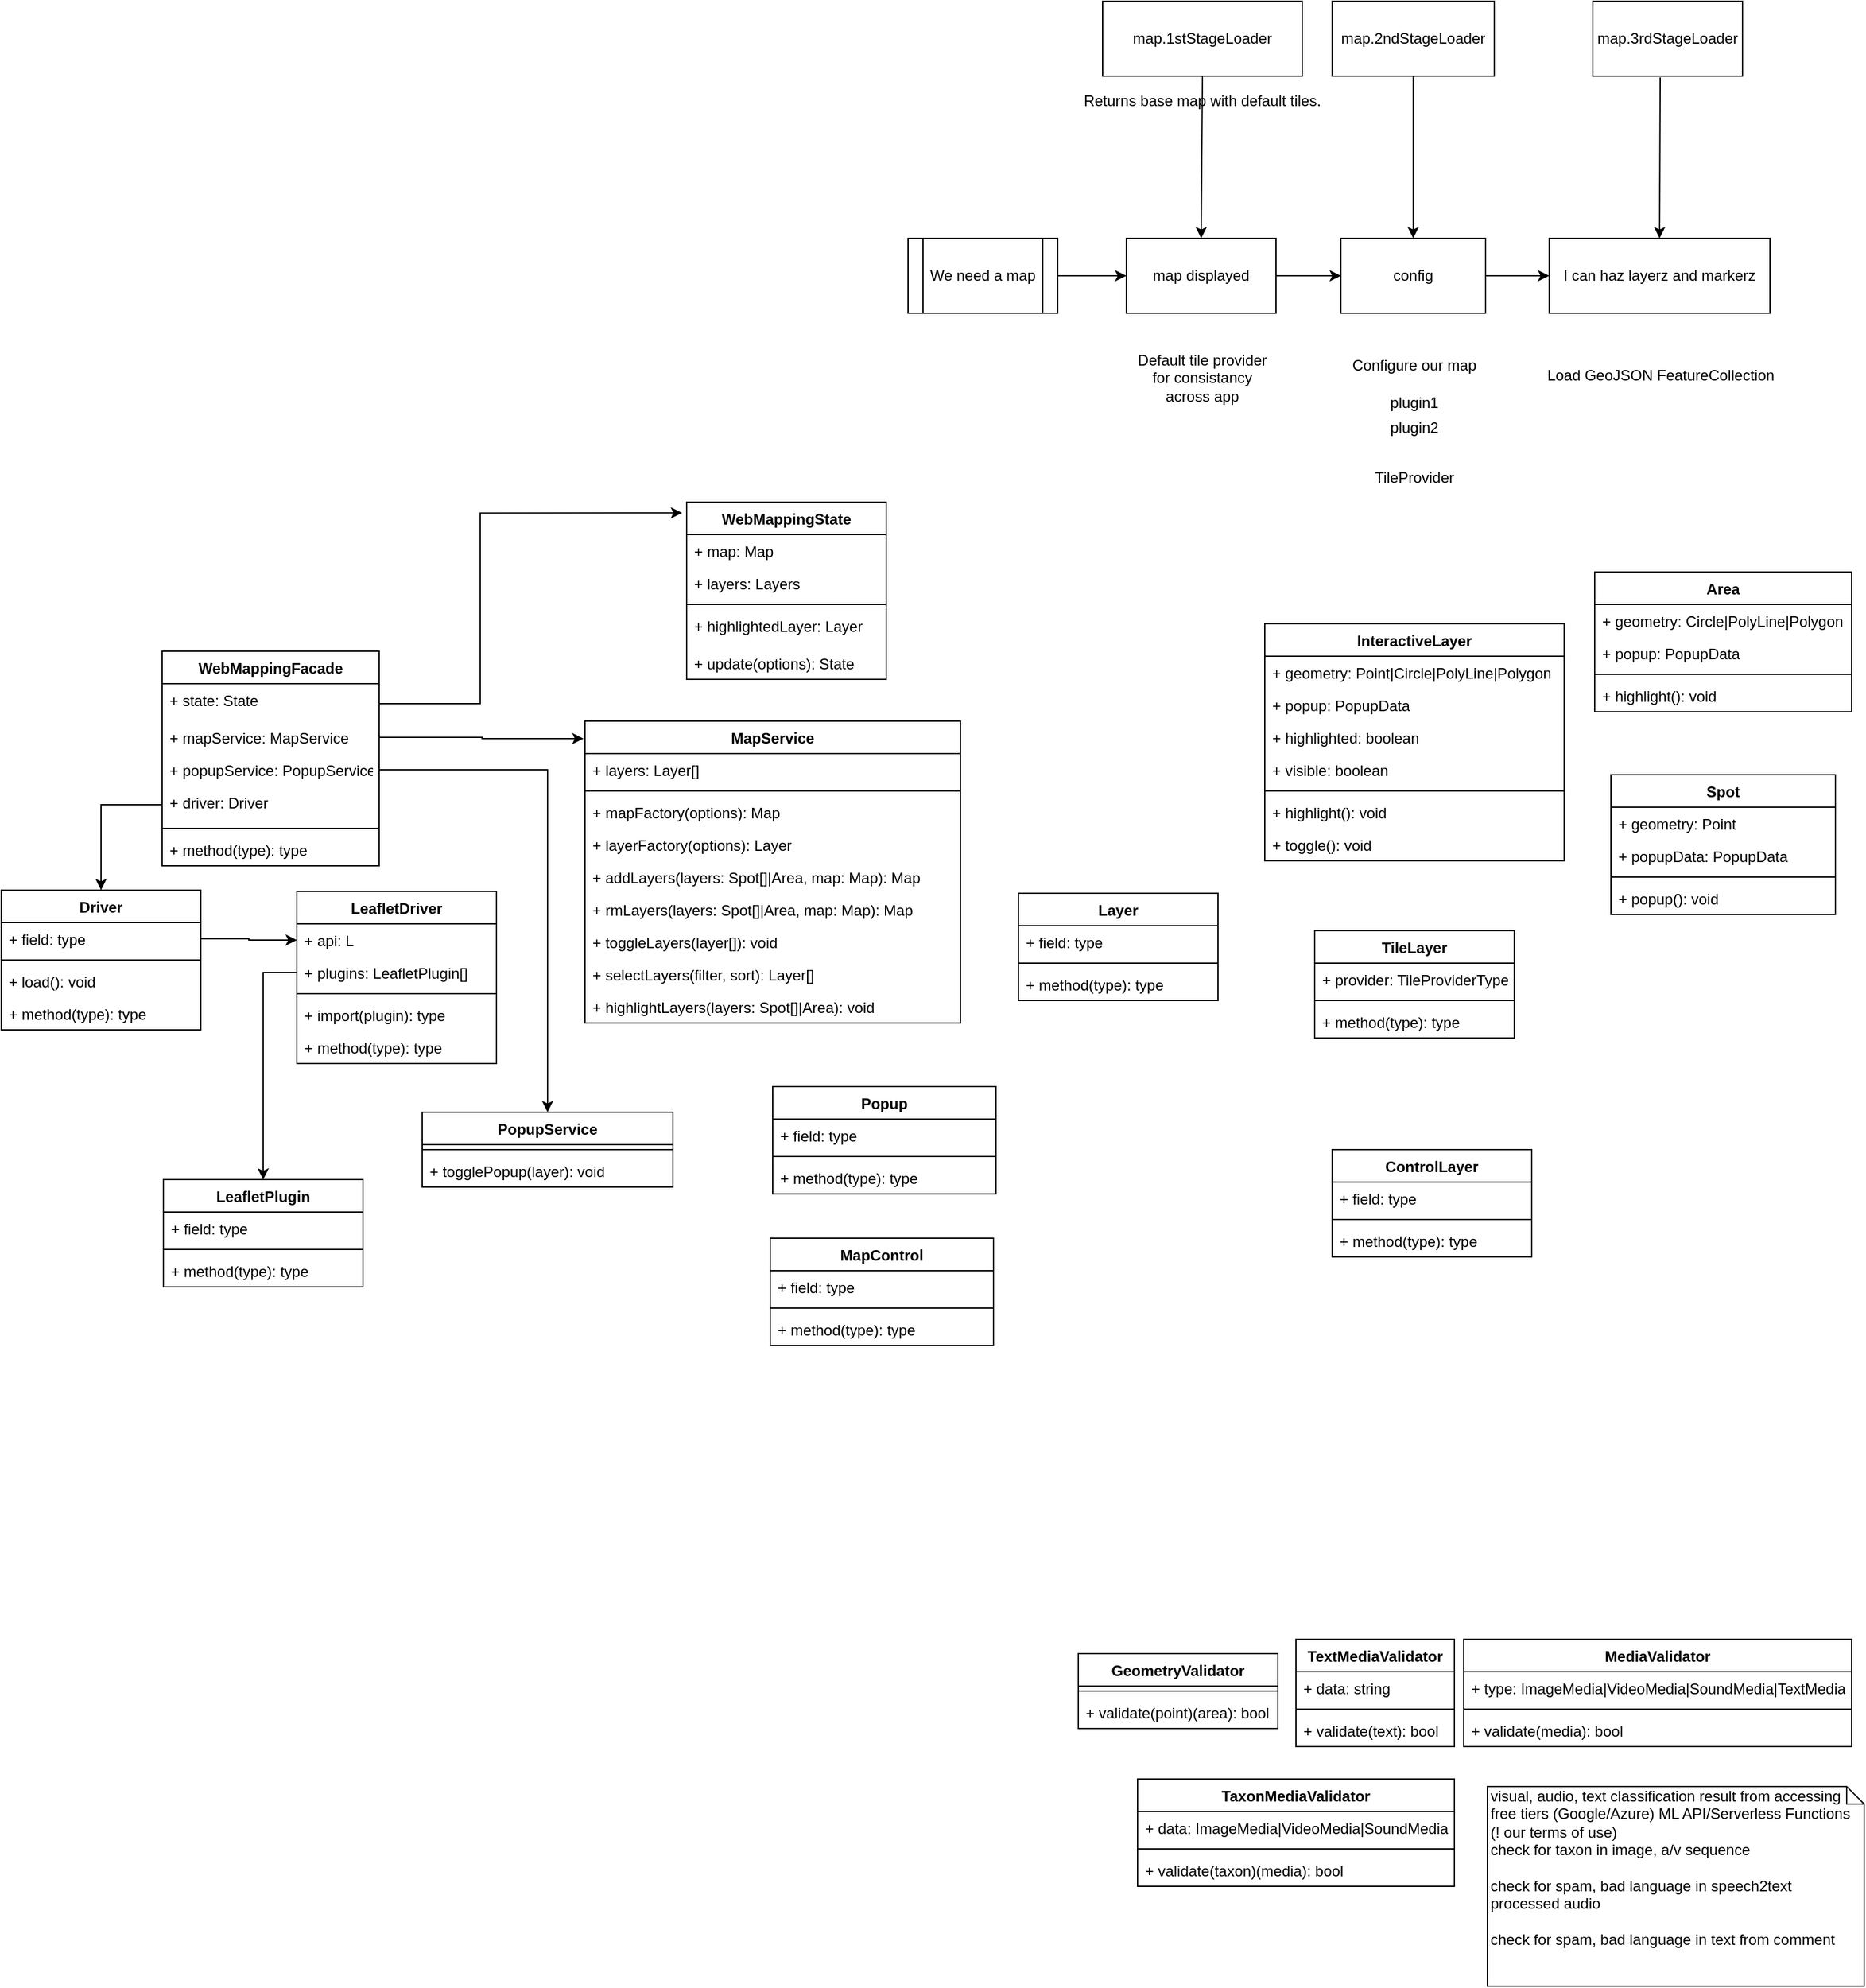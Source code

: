 <mxfile pages="1" version="11.2.9" type="github"><diagram id="44WcxMTBLlu7_FIOmo0_" name="Page-1"><mxGraphModel dx="2538" dy="802" grid="0" gridSize="10" guides="1" tooltips="1" connect="1" arrows="1" fold="1" page="1" pageScale="1" pageWidth="827" pageHeight="1169" math="0" shadow="0"><root><mxCell id="0"/><mxCell id="1" parent="0"/><mxCell id="wG6RrVICuDMRw2_Vimoa-1" value="" style="endArrow=classic;html=1;exitX=1;exitY=0.5;exitDx=0;exitDy=0;entryX=0;entryY=0.5;entryDx=0;entryDy=0;" parent="1" source="wG6RrVICuDMRw2_Vimoa-31" target="wG6RrVICuDMRw2_Vimoa-5" edge="1"><mxGeometry width="50" height="50" relative="1" as="geometry"><mxPoint x="10" y="390" as="sourcePoint"/><mxPoint x="60" y="340" as="targetPoint"/></mxGeometry></mxCell><mxCell id="wG6RrVICuDMRw2_Vimoa-2" value="" style="endArrow=classic;html=1;exitX=1;exitY=0.5;exitDx=0;exitDy=0;entryX=0;entryY=0.5;entryDx=0;entryDy=0;" parent="1" source="wG6RrVICuDMRw2_Vimoa-5" target="wG6RrVICuDMRw2_Vimoa-20" edge="1"><mxGeometry width="50" height="50" relative="1" as="geometry"><mxPoint x="20" y="480" as="sourcePoint"/><mxPoint x="70" y="430" as="targetPoint"/></mxGeometry></mxCell><mxCell id="wG6RrVICuDMRw2_Vimoa-3" value="" style="group" parent="1" vertex="1" connectable="0"><mxGeometry x="360" y="20" width="130" height="392" as="geometry"/></mxCell><mxCell id="wG6RrVICuDMRw2_Vimoa-4" value="" style="group" parent="wG6RrVICuDMRw2_Vimoa-3" vertex="1" connectable="0"><mxGeometry width="130" height="250" as="geometry"/></mxCell><mxCell id="wG6RrVICuDMRw2_Vimoa-5" value="config" style="rounded=0;whiteSpace=wrap;html=1;" parent="wG6RrVICuDMRw2_Vimoa-4" vertex="1"><mxGeometry x="7" y="190" width="116" height="60" as="geometry"/></mxCell><mxCell id="wG6RrVICuDMRw2_Vimoa-6" value="map.2ndStageLoader" style="rounded=0;whiteSpace=wrap;html=1;" parent="wG6RrVICuDMRw2_Vimoa-4" vertex="1"><mxGeometry width="130" height="60" as="geometry"/></mxCell><mxCell id="wG6RrVICuDMRw2_Vimoa-7" value="" style="endArrow=classic;html=1;entryX=0.5;entryY=0;entryDx=0;entryDy=0;exitX=0.5;exitY=1;exitDx=0;exitDy=0;" parent="wG6RrVICuDMRw2_Vimoa-4" source="wG6RrVICuDMRw2_Vimoa-6" target="wG6RrVICuDMRw2_Vimoa-5" edge="1"><mxGeometry width="50" height="50" relative="1" as="geometry"><mxPoint x="-340" y="470" as="sourcePoint"/><mxPoint x="-290" y="420" as="targetPoint"/></mxGeometry></mxCell><mxCell id="wG6RrVICuDMRw2_Vimoa-8" value="" style="group" parent="wG6RrVICuDMRw2_Vimoa-3" vertex="1" connectable="0"><mxGeometry x="8" y="282" width="116" height="110" as="geometry"/></mxCell><mxCell id="wG6RrVICuDMRw2_Vimoa-9" value="" style="group" parent="wG6RrVICuDMRw2_Vimoa-8" vertex="1" connectable="0"><mxGeometry width="116" height="110" as="geometry"/></mxCell><mxCell id="wG6RrVICuDMRw2_Vimoa-10" value="Configure our map" style="text;html=1;strokeColor=none;fillColor=none;align=center;verticalAlign=middle;whiteSpace=wrap;rounded=0;" parent="wG6RrVICuDMRw2_Vimoa-9" vertex="1"><mxGeometry width="116" height="20" as="geometry"/></mxCell><mxCell id="wG6RrVICuDMRw2_Vimoa-11" value="" style="group" parent="wG6RrVICuDMRw2_Vimoa-9" vertex="1" connectable="0"><mxGeometry x="5" y="30" width="106" height="80" as="geometry"/></mxCell><mxCell id="wG6RrVICuDMRw2_Vimoa-12" value="plugin1" style="text;html=1;strokeColor=none;fillColor=none;align=center;verticalAlign=middle;whiteSpace=wrap;rounded=0;" parent="wG6RrVICuDMRw2_Vimoa-11" vertex="1"><mxGeometry x="35" width="36" height="20" as="geometry"/></mxCell><mxCell id="wG6RrVICuDMRw2_Vimoa-13" style="edgeStyle=orthogonalEdgeStyle;rounded=0;orthogonalLoop=1;jettySize=auto;html=1;" parent="wG6RrVICuDMRw2_Vimoa-11" edge="1"><mxGeometry relative="1" as="geometry"><mxPoint x="85" y="20" as="sourcePoint"/><mxPoint x="85" y="20" as="targetPoint"/></mxGeometry></mxCell><mxCell id="wG6RrVICuDMRw2_Vimoa-14" value="plugin2" style="text;html=1;strokeColor=none;fillColor=none;align=center;verticalAlign=middle;whiteSpace=wrap;rounded=0;" parent="wG6RrVICuDMRw2_Vimoa-11" vertex="1"><mxGeometry x="35" y="20" width="36" height="20" as="geometry"/></mxCell><mxCell id="wG6RrVICuDMRw2_Vimoa-15" value="TileProvider" style="text;html=1;strokeColor=none;fillColor=none;align=center;verticalAlign=middle;whiteSpace=wrap;rounded=0;" parent="wG6RrVICuDMRw2_Vimoa-11" vertex="1"><mxGeometry y="60" width="106" height="20" as="geometry"/></mxCell><mxCell id="wG6RrVICuDMRw2_Vimoa-16" value="" style="group" parent="1" vertex="1" connectable="0"><mxGeometry x="524" y="20" width="199" height="310" as="geometry"/></mxCell><mxCell id="wG6RrVICuDMRw2_Vimoa-17" value="Load GeoJSON FeatureCollection" style="text;html=1;strokeColor=none;fillColor=none;align=center;verticalAlign=middle;whiteSpace=wrap;rounded=0;" parent="wG6RrVICuDMRw2_Vimoa-16" vertex="1"><mxGeometry y="290" width="199" height="20" as="geometry"/></mxCell><mxCell id="wG6RrVICuDMRw2_Vimoa-18" value="" style="group" parent="wG6RrVICuDMRw2_Vimoa-16" vertex="1" connectable="0"><mxGeometry x="10" width="177" height="250" as="geometry"/></mxCell><mxCell id="wG6RrVICuDMRw2_Vimoa-19" value="map.3rdStageLoader" style="rounded=0;whiteSpace=wrap;html=1;" parent="wG6RrVICuDMRw2_Vimoa-18" vertex="1"><mxGeometry x="35" width="120" height="60" as="geometry"/></mxCell><mxCell id="wG6RrVICuDMRw2_Vimoa-20" value="I can haz layerz and markerz" style="rounded=0;whiteSpace=wrap;html=1;" parent="wG6RrVICuDMRw2_Vimoa-18" vertex="1"><mxGeometry y="190" width="177" height="60" as="geometry"/></mxCell><mxCell id="wG6RrVICuDMRw2_Vimoa-21" value="" style="endArrow=classic;html=1;exitX=0.45;exitY=1.017;exitDx=0;exitDy=0;exitPerimeter=0;entryX=0.5;entryY=0;entryDx=0;entryDy=0;" parent="wG6RrVICuDMRw2_Vimoa-18" source="wG6RrVICuDMRw2_Vimoa-19" target="wG6RrVICuDMRw2_Vimoa-20" edge="1"><mxGeometry width="50" height="50" relative="1" as="geometry"><mxPoint x="-475" y="460" as="sourcePoint"/><mxPoint x="-425" y="410" as="targetPoint"/></mxGeometry></mxCell><mxCell id="wG6RrVICuDMRw2_Vimoa-22" value="" style="group" parent="1" vertex="1" connectable="0"><mxGeometry x="20" y="210" width="120" height="60" as="geometry"/></mxCell><mxCell id="wG6RrVICuDMRw2_Vimoa-23" value="" style="shape=process;whiteSpace=wrap;html=1;backgroundOutline=1;" parent="wG6RrVICuDMRw2_Vimoa-22" vertex="1"><mxGeometry width="120" height="60" as="geometry"/></mxCell><mxCell id="wG6RrVICuDMRw2_Vimoa-24" value="We need a map" style="text;html=1;strokeColor=none;fillColor=none;align=center;verticalAlign=middle;whiteSpace=wrap;rounded=0;" parent="wG6RrVICuDMRw2_Vimoa-22" vertex="1"><mxGeometry x="10" y="20" width="100" height="20" as="geometry"/></mxCell><mxCell id="wG6RrVICuDMRw2_Vimoa-25" value="" style="endArrow=classic;html=1;exitX=1;exitY=0.5;exitDx=0;exitDy=0;entryX=0;entryY=0.5;entryDx=0;entryDy=0;" parent="1" source="wG6RrVICuDMRw2_Vimoa-23" target="wG6RrVICuDMRw2_Vimoa-31" edge="1"><mxGeometry width="50" height="50" relative="1" as="geometry"><mxPoint x="10" y="390" as="sourcePoint"/><mxPoint x="60" y="340" as="targetPoint"/></mxGeometry></mxCell><mxCell id="wG6RrVICuDMRw2_Vimoa-26" value="" style="group" parent="1" vertex="1" connectable="0"><mxGeometry x="176" y="20" width="185" height="312" as="geometry"/></mxCell><mxCell id="wG6RrVICuDMRw2_Vimoa-27" value="" style="group" parent="wG6RrVICuDMRw2_Vimoa-26" vertex="1" connectable="0"><mxGeometry width="185" height="250" as="geometry"/></mxCell><mxCell id="wG6RrVICuDMRw2_Vimoa-28" value="" style="group" parent="wG6RrVICuDMRw2_Vimoa-27" vertex="1" connectable="0"><mxGeometry width="185" height="250" as="geometry"/></mxCell><mxCell id="wG6RrVICuDMRw2_Vimoa-29" value="map.1stStageLoader" style="rounded=0;whiteSpace=wrap;html=1;" parent="wG6RrVICuDMRw2_Vimoa-28" vertex="1"><mxGeometry width="160" height="60" as="geometry"/></mxCell><mxCell id="wG6RrVICuDMRw2_Vimoa-30" value="" style="endArrow=classic;html=1;exitX=0.5;exitY=1;exitDx=0;exitDy=0;entryX=0.5;entryY=0;entryDx=0;entryDy=0;" parent="wG6RrVICuDMRw2_Vimoa-28" source="wG6RrVICuDMRw2_Vimoa-29" target="wG6RrVICuDMRw2_Vimoa-31" edge="1"><mxGeometry width="50" height="50" relative="1" as="geometry"><mxPoint x="200" y="140" as="sourcePoint"/><mxPoint x="130" y="180" as="targetPoint"/></mxGeometry></mxCell><mxCell id="wG6RrVICuDMRw2_Vimoa-31" value="map displayed" style="rounded=0;whiteSpace=wrap;html=1;" parent="wG6RrVICuDMRw2_Vimoa-28" vertex="1"><mxGeometry x="19" y="190" width="120" height="60" as="geometry"/></mxCell><mxCell id="wG6RrVICuDMRw2_Vimoa-32" value="Returns base map with default tiles." style="text;html=1;strokeColor=none;fillColor=none;align=center;verticalAlign=middle;whiteSpace=wrap;rounded=0;" parent="wG6RrVICuDMRw2_Vimoa-28" vertex="1"><mxGeometry x="-25" y="70" width="210" height="20" as="geometry"/></mxCell><mxCell id="wG6RrVICuDMRw2_Vimoa-33" value="Default tile provider&lt;br&gt;for consistancy across app" style="text;html=1;strokeColor=none;fillColor=none;align=center;verticalAlign=middle;whiteSpace=wrap;rounded=0;" parent="wG6RrVICuDMRw2_Vimoa-26" vertex="1"><mxGeometry x="20" y="292" width="120" height="20" as="geometry"/></mxCell><mxCell id="wG6RrVICuDMRw2_Vimoa-34" value="" style="group" parent="1" vertex="1" connectable="0"><mxGeometry x="-578" y="529" width="174" height="184" as="geometry"/></mxCell><mxCell id="wG6RrVICuDMRw2_Vimoa-35" value="WebMappingFacade" style="swimlane;fontStyle=1;align=center;verticalAlign=top;childLayout=stackLayout;horizontal=1;startSize=26;horizontalStack=0;resizeParent=1;resizeParentMax=0;resizeLast=0;collapsible=1;marginBottom=0;" parent="wG6RrVICuDMRw2_Vimoa-34" vertex="1"><mxGeometry y="12" width="174" height="172" as="geometry"/></mxCell><mxCell id="wG6RrVICuDMRw2_Vimoa-37" value="+ state: State&#10;" style="text;strokeColor=none;fillColor=none;align=left;verticalAlign=top;spacingLeft=4;spacingRight=4;overflow=hidden;rotatable=0;points=[[0,0.5],[1,0.5]];portConstraint=eastwest;" parent="wG6RrVICuDMRw2_Vimoa-35" vertex="1"><mxGeometry y="26" width="174" height="30" as="geometry"/></mxCell><mxCell id="wG6RrVICuDMRw2_Vimoa-36" value="+ mapService: MapService&#10;" style="text;strokeColor=none;fillColor=none;align=left;verticalAlign=top;spacingLeft=4;spacingRight=4;overflow=hidden;rotatable=0;points=[[0,0.5],[1,0.5]];portConstraint=eastwest;" parent="wG6RrVICuDMRw2_Vimoa-35" vertex="1"><mxGeometry y="56" width="174" height="26" as="geometry"/></mxCell><mxCell id="7-kLClrjoDcdztn1A97Z-75" value="+ popupService: PopupService&#10;" style="text;strokeColor=none;fillColor=none;align=left;verticalAlign=top;spacingLeft=4;spacingRight=4;overflow=hidden;rotatable=0;points=[[0,0.5],[1,0.5]];portConstraint=eastwest;" vertex="1" parent="wG6RrVICuDMRw2_Vimoa-35"><mxGeometry y="82" width="174" height="26" as="geometry"/></mxCell><mxCell id="7-kLClrjoDcdztn1A97Z-31" value="+ driver: Driver&#10;" style="text;strokeColor=none;fillColor=none;align=left;verticalAlign=top;spacingLeft=4;spacingRight=4;overflow=hidden;rotatable=0;points=[[0,0.5],[1,0.5]];portConstraint=eastwest;" vertex="1" parent="wG6RrVICuDMRw2_Vimoa-35"><mxGeometry y="108" width="174" height="30" as="geometry"/></mxCell><mxCell id="wG6RrVICuDMRw2_Vimoa-38" value="" style="line;strokeWidth=1;fillColor=none;align=left;verticalAlign=middle;spacingTop=-1;spacingLeft=3;spacingRight=3;rotatable=0;labelPosition=right;points=[];portConstraint=eastwest;" parent="wG6RrVICuDMRw2_Vimoa-35" vertex="1"><mxGeometry y="138" width="174" height="8" as="geometry"/></mxCell><mxCell id="wG6RrVICuDMRw2_Vimoa-39" value="+ method(type): type" style="text;strokeColor=none;fillColor=none;align=left;verticalAlign=top;spacingLeft=4;spacingRight=4;overflow=hidden;rotatable=0;points=[[0,0.5],[1,0.5]];portConstraint=eastwest;" parent="wG6RrVICuDMRw2_Vimoa-35" vertex="1"><mxGeometry y="146" width="174" height="26" as="geometry"/></mxCell><mxCell id="wG6RrVICuDMRw2_Vimoa-40" value="MapService" style="swimlane;fontStyle=1;align=center;verticalAlign=top;childLayout=stackLayout;horizontal=1;startSize=26;horizontalStack=0;resizeParent=1;resizeParentMax=0;resizeLast=0;collapsible=1;marginBottom=0;" parent="1" vertex="1"><mxGeometry x="-239" y="597" width="301" height="242" as="geometry"/></mxCell><mxCell id="wG6RrVICuDMRw2_Vimoa-41" value="+ layers: Layer[]" style="text;strokeColor=none;fillColor=none;align=left;verticalAlign=top;spacingLeft=4;spacingRight=4;overflow=hidden;rotatable=0;points=[[0,0.5],[1,0.5]];portConstraint=eastwest;" parent="wG6RrVICuDMRw2_Vimoa-40" vertex="1"><mxGeometry y="26" width="301" height="26" as="geometry"/></mxCell><mxCell id="wG6RrVICuDMRw2_Vimoa-42" value="" style="line;strokeWidth=1;fillColor=none;align=left;verticalAlign=middle;spacingTop=-1;spacingLeft=3;spacingRight=3;rotatable=0;labelPosition=right;points=[];portConstraint=eastwest;" parent="wG6RrVICuDMRw2_Vimoa-40" vertex="1"><mxGeometry y="52" width="301" height="8" as="geometry"/></mxCell><mxCell id="7-kLClrjoDcdztn1A97Z-3" value="+ mapFactory(options): Map" style="text;strokeColor=none;fillColor=none;align=left;verticalAlign=top;spacingLeft=4;spacingRight=4;overflow=hidden;rotatable=0;points=[[0,0.5],[1,0.5]];portConstraint=eastwest;" vertex="1" parent="wG6RrVICuDMRw2_Vimoa-40"><mxGeometry y="60" width="301" height="26" as="geometry"/></mxCell><mxCell id="7-kLClrjoDcdztn1A97Z-13" value="+ layerFactory(options): Layer" style="text;strokeColor=none;fillColor=none;align=left;verticalAlign=top;spacingLeft=4;spacingRight=4;overflow=hidden;rotatable=0;points=[[0,0.5],[1,0.5]];portConstraint=eastwest;" vertex="1" parent="wG6RrVICuDMRw2_Vimoa-40"><mxGeometry y="86" width="301" height="26" as="geometry"/></mxCell><mxCell id="wG6RrVICuDMRw2_Vimoa-45" value="+ addLayers(layers: Spot[]|Area, map: Map): Map" style="text;strokeColor=none;fillColor=none;align=left;verticalAlign=top;spacingLeft=4;spacingRight=4;overflow=hidden;rotatable=0;points=[[0,0.5],[1,0.5]];portConstraint=eastwest;" parent="wG6RrVICuDMRw2_Vimoa-40" vertex="1"><mxGeometry y="112" width="301" height="26" as="geometry"/></mxCell><mxCell id="7-kLClrjoDcdztn1A97Z-14" value="+ rmLayers(layers: Spot[]|Area, map: Map): Map" style="text;strokeColor=none;fillColor=none;align=left;verticalAlign=top;spacingLeft=4;spacingRight=4;overflow=hidden;rotatable=0;points=[[0,0.5],[1,0.5]];portConstraint=eastwest;" vertex="1" parent="wG6RrVICuDMRw2_Vimoa-40"><mxGeometry y="138" width="301" height="26" as="geometry"/></mxCell><mxCell id="wG6RrVICuDMRw2_Vimoa-44" value="+ toggleLayers(layer[]): void" style="text;strokeColor=none;fillColor=none;align=left;verticalAlign=top;spacingLeft=4;spacingRight=4;overflow=hidden;rotatable=0;points=[[0,0.5],[1,0.5]];portConstraint=eastwest;" parent="wG6RrVICuDMRw2_Vimoa-40" vertex="1"><mxGeometry y="164" width="301" height="26" as="geometry"/></mxCell><mxCell id="wG6RrVICuDMRw2_Vimoa-54" value="+ selectLayers(filter, sort): Layer[]" style="text;strokeColor=none;fillColor=none;align=left;verticalAlign=top;spacingLeft=4;spacingRight=4;overflow=hidden;rotatable=0;points=[[0,0.5],[1,0.5]];portConstraint=eastwest;" parent="wG6RrVICuDMRw2_Vimoa-40" vertex="1"><mxGeometry y="190" width="301" height="26" as="geometry"/></mxCell><mxCell id="wG6RrVICuDMRw2_Vimoa-56" value="+ highlightLayers(layers: Spot[]|Area): void" style="text;strokeColor=none;fillColor=none;align=left;verticalAlign=top;spacingLeft=4;spacingRight=4;overflow=hidden;rotatable=0;points=[[0,0.5],[1,0.5]];portConstraint=eastwest;" parent="wG6RrVICuDMRw2_Vimoa-40" vertex="1"><mxGeometry y="216" width="301" height="26" as="geometry"/></mxCell><mxCell id="wG6RrVICuDMRw2_Vimoa-46" value="PopupService" style="swimlane;fontStyle=1;align=center;verticalAlign=top;childLayout=stackLayout;horizontal=1;startSize=26;horizontalStack=0;resizeParent=1;resizeParentMax=0;resizeLast=0;collapsible=1;marginBottom=0;" parent="1" vertex="1"><mxGeometry x="-369.5" y="910.5" width="201" height="60" as="geometry"/></mxCell><mxCell id="wG6RrVICuDMRw2_Vimoa-48" value="" style="line;strokeWidth=1;fillColor=none;align=left;verticalAlign=middle;spacingTop=-1;spacingLeft=3;spacingRight=3;rotatable=0;labelPosition=right;points=[];portConstraint=eastwest;" parent="wG6RrVICuDMRw2_Vimoa-46" vertex="1"><mxGeometry y="26" width="201" height="8" as="geometry"/></mxCell><mxCell id="wG6RrVICuDMRw2_Vimoa-53" value="+ togglePopup(layer): void" style="text;strokeColor=none;fillColor=none;align=left;verticalAlign=top;spacingLeft=4;spacingRight=4;overflow=hidden;rotatable=0;points=[[0,0.5],[1,0.5]];portConstraint=eastwest;" parent="wG6RrVICuDMRw2_Vimoa-46" vertex="1"><mxGeometry y="34" width="201" height="26" as="geometry"/></mxCell><mxCell id="wG6RrVICuDMRw2_Vimoa-57" value="Area" style="swimlane;fontStyle=1;align=center;verticalAlign=top;childLayout=stackLayout;horizontal=1;startSize=26;horizontalStack=0;resizeParent=1;resizeParentMax=0;resizeLast=0;collapsible=1;marginBottom=0;" parent="1" vertex="1"><mxGeometry x="570.5" y="477.5" width="206" height="112" as="geometry"/></mxCell><mxCell id="wG6RrVICuDMRw2_Vimoa-58" value="+ geometry: Circle|PolyLine|Polygon" style="text;strokeColor=none;fillColor=none;align=left;verticalAlign=top;spacingLeft=4;spacingRight=4;overflow=hidden;rotatable=0;points=[[0,0.5],[1,0.5]];portConstraint=eastwest;" parent="wG6RrVICuDMRw2_Vimoa-57" vertex="1"><mxGeometry y="26" width="206" height="26" as="geometry"/></mxCell><mxCell id="7-kLClrjoDcdztn1A97Z-29" value="+ popup: PopupData" style="text;strokeColor=none;fillColor=none;align=left;verticalAlign=top;spacingLeft=4;spacingRight=4;overflow=hidden;rotatable=0;points=[[0,0.5],[1,0.5]];portConstraint=eastwest;" vertex="1" parent="wG6RrVICuDMRw2_Vimoa-57"><mxGeometry y="52" width="206" height="26" as="geometry"/></mxCell><mxCell id="wG6RrVICuDMRw2_Vimoa-59" value="" style="line;strokeWidth=1;fillColor=none;align=left;verticalAlign=middle;spacingTop=-1;spacingLeft=3;spacingRight=3;rotatable=0;labelPosition=right;points=[];portConstraint=eastwest;" parent="wG6RrVICuDMRw2_Vimoa-57" vertex="1"><mxGeometry y="78" width="206" height="8" as="geometry"/></mxCell><mxCell id="wG6RrVICuDMRw2_Vimoa-60" value="+ highlight(): void" style="text;strokeColor=none;fillColor=none;align=left;verticalAlign=top;spacingLeft=4;spacingRight=4;overflow=hidden;rotatable=0;points=[[0,0.5],[1,0.5]];portConstraint=eastwest;" parent="wG6RrVICuDMRw2_Vimoa-57" vertex="1"><mxGeometry y="86" width="206" height="26" as="geometry"/></mxCell><mxCell id="wG6RrVICuDMRw2_Vimoa-61" value="Driver" style="swimlane;fontStyle=1;align=center;verticalAlign=top;childLayout=stackLayout;horizontal=1;startSize=26;horizontalStack=0;resizeParent=1;resizeParentMax=0;resizeLast=0;collapsible=1;marginBottom=0;" parent="1" vertex="1"><mxGeometry x="-707" y="732.5" width="160" height="112" as="geometry"/></mxCell><mxCell id="wG6RrVICuDMRw2_Vimoa-62" value="+ field: type" style="text;strokeColor=none;fillColor=none;align=left;verticalAlign=top;spacingLeft=4;spacingRight=4;overflow=hidden;rotatable=0;points=[[0,0.5],[1,0.5]];portConstraint=eastwest;" parent="wG6RrVICuDMRw2_Vimoa-61" vertex="1"><mxGeometry y="26" width="160" height="26" as="geometry"/></mxCell><mxCell id="wG6RrVICuDMRw2_Vimoa-63" value="" style="line;strokeWidth=1;fillColor=none;align=left;verticalAlign=middle;spacingTop=-1;spacingLeft=3;spacingRight=3;rotatable=0;labelPosition=right;points=[];portConstraint=eastwest;" parent="wG6RrVICuDMRw2_Vimoa-61" vertex="1"><mxGeometry y="52" width="160" height="8" as="geometry"/></mxCell><mxCell id="wG6RrVICuDMRw2_Vimoa-64" value="+ load(): void" style="text;strokeColor=none;fillColor=none;align=left;verticalAlign=top;spacingLeft=4;spacingRight=4;overflow=hidden;rotatable=0;points=[[0,0.5],[1,0.5]];portConstraint=eastwest;" parent="wG6RrVICuDMRw2_Vimoa-61" vertex="1"><mxGeometry y="60" width="160" height="26" as="geometry"/></mxCell><mxCell id="wG6RrVICuDMRw2_Vimoa-65" value="+ method(type): type" style="text;strokeColor=none;fillColor=none;align=left;verticalAlign=top;spacingLeft=4;spacingRight=4;overflow=hidden;rotatable=0;points=[[0,0.5],[1,0.5]];portConstraint=eastwest;" parent="wG6RrVICuDMRw2_Vimoa-61" vertex="1"><mxGeometry y="86" width="160" height="26" as="geometry"/></mxCell><mxCell id="wG6RrVICuDMRw2_Vimoa-66" value="LeafletDriver" style="swimlane;fontStyle=1;align=center;verticalAlign=top;childLayout=stackLayout;horizontal=1;startSize=26;horizontalStack=0;resizeParent=1;resizeParentMax=0;resizeLast=0;collapsible=1;marginBottom=0;" parent="1" vertex="1"><mxGeometry x="-470" y="733.5" width="160" height="138" as="geometry"/></mxCell><mxCell id="wG6RrVICuDMRw2_Vimoa-67" value="+ api: L" style="text;strokeColor=none;fillColor=none;align=left;verticalAlign=top;spacingLeft=4;spacingRight=4;overflow=hidden;rotatable=0;points=[[0,0.5],[1,0.5]];portConstraint=eastwest;" parent="wG6RrVICuDMRw2_Vimoa-66" vertex="1"><mxGeometry y="26" width="160" height="26" as="geometry"/></mxCell><mxCell id="7-kLClrjoDcdztn1A97Z-71" value="+ plugins: LeafletPlugin[]" style="text;strokeColor=none;fillColor=none;align=left;verticalAlign=top;spacingLeft=4;spacingRight=4;overflow=hidden;rotatable=0;points=[[0,0.5],[1,0.5]];portConstraint=eastwest;" vertex="1" parent="wG6RrVICuDMRw2_Vimoa-66"><mxGeometry y="52" width="160" height="26" as="geometry"/></mxCell><mxCell id="wG6RrVICuDMRw2_Vimoa-68" value="" style="line;strokeWidth=1;fillColor=none;align=left;verticalAlign=middle;spacingTop=-1;spacingLeft=3;spacingRight=3;rotatable=0;labelPosition=right;points=[];portConstraint=eastwest;" parent="wG6RrVICuDMRw2_Vimoa-66" vertex="1"><mxGeometry y="78" width="160" height="8" as="geometry"/></mxCell><mxCell id="wG6RrVICuDMRw2_Vimoa-69" value="+ import(plugin): type" style="text;strokeColor=none;fillColor=none;align=left;verticalAlign=top;spacingLeft=4;spacingRight=4;overflow=hidden;rotatable=0;points=[[0,0.5],[1,0.5]];portConstraint=eastwest;" parent="wG6RrVICuDMRw2_Vimoa-66" vertex="1"><mxGeometry y="86" width="160" height="26" as="geometry"/></mxCell><mxCell id="wG6RrVICuDMRw2_Vimoa-70" value="+ method(type): type" style="text;strokeColor=none;fillColor=none;align=left;verticalAlign=top;spacingLeft=4;spacingRight=4;overflow=hidden;rotatable=0;points=[[0,0.5],[1,0.5]];portConstraint=eastwest;" parent="wG6RrVICuDMRw2_Vimoa-66" vertex="1"><mxGeometry y="112" width="160" height="26" as="geometry"/></mxCell><mxCell id="wG6RrVICuDMRw2_Vimoa-71" value="MapControl" style="swimlane;fontStyle=1;align=center;verticalAlign=top;childLayout=stackLayout;horizontal=1;startSize=26;horizontalStack=0;resizeParent=1;resizeParentMax=0;resizeLast=0;collapsible=1;marginBottom=0;" parent="1" vertex="1"><mxGeometry x="-90.5" y="1011.5" width="179" height="86" as="geometry"/></mxCell><mxCell id="7-kLClrjoDcdztn1A97Z-80" value="+ field: type " style="text;strokeColor=none;fillColor=none;align=left;verticalAlign=top;spacingLeft=4;spacingRight=4;overflow=hidden;rotatable=0;points=[[0,0.5],[1,0.5]];portConstraint=eastwest;" vertex="1" parent="wG6RrVICuDMRw2_Vimoa-71"><mxGeometry y="26" width="179" height="26" as="geometry"/></mxCell><mxCell id="wG6RrVICuDMRw2_Vimoa-73" value="" style="line;strokeWidth=1;fillColor=none;align=left;verticalAlign=middle;spacingTop=-1;spacingLeft=3;spacingRight=3;rotatable=0;labelPosition=right;points=[];portConstraint=eastwest;" parent="wG6RrVICuDMRw2_Vimoa-71" vertex="1"><mxGeometry y="52" width="179" height="8" as="geometry"/></mxCell><mxCell id="wG6RrVICuDMRw2_Vimoa-74" value="+ method(type): type" style="text;strokeColor=none;fillColor=none;align=left;verticalAlign=top;spacingLeft=4;spacingRight=4;overflow=hidden;rotatable=0;points=[[0,0.5],[1,0.5]];portConstraint=eastwest;" parent="wG6RrVICuDMRw2_Vimoa-71" vertex="1"><mxGeometry y="60" width="179" height="26" as="geometry"/></mxCell><mxCell id="wG6RrVICuDMRw2_Vimoa-75" value="LeafletPlugin" style="swimlane;fontStyle=1;align=center;verticalAlign=top;childLayout=stackLayout;horizontal=1;startSize=26;horizontalStack=0;resizeParent=1;resizeParentMax=0;resizeLast=0;collapsible=1;marginBottom=0;" parent="1" vertex="1"><mxGeometry x="-577" y="964.5" width="160" height="86" as="geometry"/></mxCell><mxCell id="wG6RrVICuDMRw2_Vimoa-76" value="+ field: type" style="text;strokeColor=none;fillColor=none;align=left;verticalAlign=top;spacingLeft=4;spacingRight=4;overflow=hidden;rotatable=0;points=[[0,0.5],[1,0.5]];portConstraint=eastwest;" parent="wG6RrVICuDMRw2_Vimoa-75" vertex="1"><mxGeometry y="26" width="160" height="26" as="geometry"/></mxCell><mxCell id="wG6RrVICuDMRw2_Vimoa-77" value="" style="line;strokeWidth=1;fillColor=none;align=left;verticalAlign=middle;spacingTop=-1;spacingLeft=3;spacingRight=3;rotatable=0;labelPosition=right;points=[];portConstraint=eastwest;" parent="wG6RrVICuDMRw2_Vimoa-75" vertex="1"><mxGeometry y="52" width="160" height="8" as="geometry"/></mxCell><mxCell id="wG6RrVICuDMRw2_Vimoa-78" value="+ method(type): type" style="text;strokeColor=none;fillColor=none;align=left;verticalAlign=top;spacingLeft=4;spacingRight=4;overflow=hidden;rotatable=0;points=[[0,0.5],[1,0.5]];portConstraint=eastwest;" parent="wG6RrVICuDMRw2_Vimoa-75" vertex="1"><mxGeometry y="60" width="160" height="26" as="geometry"/></mxCell><mxCell id="wG6RrVICuDMRw2_Vimoa-79" value="GeometryValidator" style="swimlane;fontStyle=1;align=center;verticalAlign=top;childLayout=stackLayout;horizontal=1;startSize=26;horizontalStack=0;resizeParent=1;resizeParentMax=0;resizeLast=0;collapsible=1;marginBottom=0;" parent="1" vertex="1"><mxGeometry x="156.5" y="1344.5" width="160" height="60" as="geometry"/></mxCell><mxCell id="wG6RrVICuDMRw2_Vimoa-80" value="" style="line;strokeWidth=1;fillColor=none;align=left;verticalAlign=middle;spacingTop=-1;spacingLeft=3;spacingRight=3;rotatable=0;labelPosition=right;points=[];portConstraint=eastwest;" parent="wG6RrVICuDMRw2_Vimoa-79" vertex="1"><mxGeometry y="26" width="160" height="8" as="geometry"/></mxCell><mxCell id="wG6RrVICuDMRw2_Vimoa-81" value="+ validate(point)(area): bool" style="text;strokeColor=none;fillColor=none;align=left;verticalAlign=top;spacingLeft=4;spacingRight=4;overflow=hidden;rotatable=0;points=[[0,0.5],[1,0.5]];portConstraint=eastwest;" parent="wG6RrVICuDMRw2_Vimoa-79" vertex="1"><mxGeometry y="34" width="160" height="26" as="geometry"/></mxCell><mxCell id="wG6RrVICuDMRw2_Vimoa-82" value="MediaValidator" style="swimlane;fontStyle=1;align=center;verticalAlign=top;childLayout=stackLayout;horizontal=1;startSize=26;horizontalStack=0;resizeParent=1;resizeParentMax=0;resizeLast=0;collapsible=1;marginBottom=0;" parent="1" vertex="1"><mxGeometry x="465.5" y="1333" width="311" height="86" as="geometry"/></mxCell><mxCell id="wG6RrVICuDMRw2_Vimoa-83" value="+ type: ImageMedia|VideoMedia|SoundMedia|TextMedia" style="text;strokeColor=none;fillColor=none;align=left;verticalAlign=top;spacingLeft=4;spacingRight=4;overflow=hidden;rotatable=0;points=[[0,0.5],[1,0.5]];portConstraint=eastwest;" parent="wG6RrVICuDMRw2_Vimoa-82" vertex="1"><mxGeometry y="26" width="311" height="26" as="geometry"/></mxCell><mxCell id="wG6RrVICuDMRw2_Vimoa-84" value="" style="line;strokeWidth=1;fillColor=none;align=left;verticalAlign=middle;spacingTop=-1;spacingLeft=3;spacingRight=3;rotatable=0;labelPosition=right;points=[];portConstraint=eastwest;" parent="wG6RrVICuDMRw2_Vimoa-82" vertex="1"><mxGeometry y="52" width="311" height="8" as="geometry"/></mxCell><mxCell id="wG6RrVICuDMRw2_Vimoa-85" value="+ validate(media): bool" style="text;strokeColor=none;fillColor=none;align=left;verticalAlign=top;spacingLeft=4;spacingRight=4;overflow=hidden;rotatable=0;points=[[0,0.5],[1,0.5]];portConstraint=eastwest;" parent="wG6RrVICuDMRw2_Vimoa-82" vertex="1"><mxGeometry y="60" width="311" height="26" as="geometry"/></mxCell><mxCell id="wG6RrVICuDMRw2_Vimoa-86" value="visual, audio, text classification result from accessing&lt;br&gt;free tiers (Google/Azure) ML API/Serverless Functions&lt;br&gt;(! our terms of use)&lt;br&gt;check for taxon in image, a/v sequence&lt;br&gt;&lt;br&gt;check for spam, bad language in speech2text processed audio&lt;br&gt;&lt;br&gt;check for spam, bad language in text from comment" style="shape=note;whiteSpace=wrap;html=1;size=14;verticalAlign=top;align=left;spacingTop=-6;" parent="1" vertex="1"><mxGeometry x="484.5" y="1451" width="302" height="160" as="geometry"/></mxCell><mxCell id="wG6RrVICuDMRw2_Vimoa-87" value="TaxonMediaValidator" style="swimlane;fontStyle=1;align=center;verticalAlign=top;childLayout=stackLayout;horizontal=1;startSize=26;horizontalStack=0;resizeParent=1;resizeParentMax=0;resizeLast=0;collapsible=1;marginBottom=0;" parent="1" vertex="1"><mxGeometry x="204" y="1445" width="254" height="86" as="geometry"/></mxCell><mxCell id="wG6RrVICuDMRw2_Vimoa-88" value="+ data: ImageMedia|VideoMedia|SoundMedia" style="text;strokeColor=none;fillColor=none;align=left;verticalAlign=top;spacingLeft=4;spacingRight=4;overflow=hidden;rotatable=0;points=[[0,0.5],[1,0.5]];portConstraint=eastwest;" parent="wG6RrVICuDMRw2_Vimoa-87" vertex="1"><mxGeometry y="26" width="254" height="26" as="geometry"/></mxCell><mxCell id="wG6RrVICuDMRw2_Vimoa-89" value="" style="line;strokeWidth=1;fillColor=none;align=left;verticalAlign=middle;spacingTop=-1;spacingLeft=3;spacingRight=3;rotatable=0;labelPosition=right;points=[];portConstraint=eastwest;" parent="wG6RrVICuDMRw2_Vimoa-87" vertex="1"><mxGeometry y="52" width="254" height="8" as="geometry"/></mxCell><mxCell id="wG6RrVICuDMRw2_Vimoa-90" value="+ validate(taxon)(media): bool" style="text;strokeColor=none;fillColor=none;align=left;verticalAlign=top;spacingLeft=4;spacingRight=4;overflow=hidden;rotatable=0;points=[[0,0.5],[1,0.5]];portConstraint=eastwest;" parent="wG6RrVICuDMRw2_Vimoa-87" vertex="1"><mxGeometry y="60" width="254" height="26" as="geometry"/></mxCell><mxCell id="wG6RrVICuDMRw2_Vimoa-91" value="TextMediaValidator" style="swimlane;fontStyle=1;align=center;verticalAlign=top;childLayout=stackLayout;horizontal=1;startSize=26;horizontalStack=0;resizeParent=1;resizeParentMax=0;resizeLast=0;collapsible=1;marginBottom=0;" parent="1" vertex="1"><mxGeometry x="331" y="1333" width="127" height="86" as="geometry"/></mxCell><mxCell id="wG6RrVICuDMRw2_Vimoa-92" value="+ data: string" style="text;strokeColor=none;fillColor=none;align=left;verticalAlign=top;spacingLeft=4;spacingRight=4;overflow=hidden;rotatable=0;points=[[0,0.5],[1,0.5]];portConstraint=eastwest;" parent="wG6RrVICuDMRw2_Vimoa-91" vertex="1"><mxGeometry y="26" width="127" height="26" as="geometry"/></mxCell><mxCell id="wG6RrVICuDMRw2_Vimoa-93" value="" style="line;strokeWidth=1;fillColor=none;align=left;verticalAlign=middle;spacingTop=-1;spacingLeft=3;spacingRight=3;rotatable=0;labelPosition=right;points=[];portConstraint=eastwest;" parent="wG6RrVICuDMRw2_Vimoa-91" vertex="1"><mxGeometry y="52" width="127" height="8" as="geometry"/></mxCell><mxCell id="wG6RrVICuDMRw2_Vimoa-94" value="+ validate(text): bool" style="text;strokeColor=none;fillColor=none;align=left;verticalAlign=top;spacingLeft=4;spacingRight=4;overflow=hidden;rotatable=0;points=[[0,0.5],[1,0.5]];portConstraint=eastwest;" parent="wG6RrVICuDMRw2_Vimoa-91" vertex="1"><mxGeometry y="60" width="127" height="26" as="geometry"/></mxCell><mxCell id="wG6RrVICuDMRw2_Vimoa-95" value="Spot" style="swimlane;fontStyle=1;align=center;verticalAlign=top;childLayout=stackLayout;horizontal=1;startSize=26;horizontalStack=0;resizeParent=1;resizeParentMax=0;resizeLast=0;collapsible=1;marginBottom=0;" parent="1" vertex="1"><mxGeometry x="583.5" y="640" width="180" height="112" as="geometry"/></mxCell><mxCell id="wG6RrVICuDMRw2_Vimoa-96" value="+ geometry: Point" style="text;strokeColor=none;fillColor=none;align=left;verticalAlign=top;spacingLeft=4;spacingRight=4;overflow=hidden;rotatable=0;points=[[0,0.5],[1,0.5]];portConstraint=eastwest;" parent="wG6RrVICuDMRw2_Vimoa-95" vertex="1"><mxGeometry y="26" width="180" height="26" as="geometry"/></mxCell><mxCell id="7-kLClrjoDcdztn1A97Z-30" value="+ popupData: PopupData" style="text;strokeColor=none;fillColor=none;align=left;verticalAlign=top;spacingLeft=4;spacingRight=4;overflow=hidden;rotatable=0;points=[[0,0.5],[1,0.5]];portConstraint=eastwest;" vertex="1" parent="wG6RrVICuDMRw2_Vimoa-95"><mxGeometry y="52" width="180" height="26" as="geometry"/></mxCell><mxCell id="wG6RrVICuDMRw2_Vimoa-97" value="" style="line;strokeWidth=1;fillColor=none;align=left;verticalAlign=middle;spacingTop=-1;spacingLeft=3;spacingRight=3;rotatable=0;labelPosition=right;points=[];portConstraint=eastwest;" parent="wG6RrVICuDMRw2_Vimoa-95" vertex="1"><mxGeometry y="78" width="180" height="8" as="geometry"/></mxCell><mxCell id="wG6RrVICuDMRw2_Vimoa-98" value="+ popup(): void" style="text;strokeColor=none;fillColor=none;align=left;verticalAlign=top;spacingLeft=4;spacingRight=4;overflow=hidden;rotatable=0;points=[[0,0.5],[1,0.5]];portConstraint=eastwest;" parent="wG6RrVICuDMRw2_Vimoa-95" vertex="1"><mxGeometry y="86" width="180" height="26" as="geometry"/></mxCell><mxCell id="7-kLClrjoDcdztn1A97Z-32" value="InteractiveLayer" style="swimlane;fontStyle=1;align=center;verticalAlign=top;childLayout=stackLayout;horizontal=1;startSize=26;horizontalStack=0;resizeParent=1;resizeParentMax=0;resizeLast=0;collapsible=1;marginBottom=0;" vertex="1" parent="1"><mxGeometry x="306" y="519" width="240" height="190" as="geometry"/></mxCell><mxCell id="7-kLClrjoDcdztn1A97Z-33" value="+ geometry: Point|Circle|PolyLine|Polygon" style="text;strokeColor=none;fillColor=none;align=left;verticalAlign=top;spacingLeft=4;spacingRight=4;overflow=hidden;rotatable=0;points=[[0,0.5],[1,0.5]];portConstraint=eastwest;" vertex="1" parent="7-kLClrjoDcdztn1A97Z-32"><mxGeometry y="26" width="240" height="26" as="geometry"/></mxCell><mxCell id="7-kLClrjoDcdztn1A97Z-34" value="+ popup: PopupData" style="text;strokeColor=none;fillColor=none;align=left;verticalAlign=top;spacingLeft=4;spacingRight=4;overflow=hidden;rotatable=0;points=[[0,0.5],[1,0.5]];portConstraint=eastwest;" vertex="1" parent="7-kLClrjoDcdztn1A97Z-32"><mxGeometry y="52" width="240" height="26" as="geometry"/></mxCell><mxCell id="7-kLClrjoDcdztn1A97Z-77" value="+ highlighted: boolean" style="text;strokeColor=none;fillColor=none;align=left;verticalAlign=top;spacingLeft=4;spacingRight=4;overflow=hidden;rotatable=0;points=[[0,0.5],[1,0.5]];portConstraint=eastwest;" vertex="1" parent="7-kLClrjoDcdztn1A97Z-32"><mxGeometry y="78" width="240" height="26" as="geometry"/></mxCell><mxCell id="7-kLClrjoDcdztn1A97Z-66" value="+ visible: boolean" style="text;strokeColor=none;fillColor=none;align=left;verticalAlign=top;spacingLeft=4;spacingRight=4;overflow=hidden;rotatable=0;points=[[0,0.5],[1,0.5]];portConstraint=eastwest;" vertex="1" parent="7-kLClrjoDcdztn1A97Z-32"><mxGeometry y="104" width="240" height="26" as="geometry"/></mxCell><mxCell id="7-kLClrjoDcdztn1A97Z-35" value="" style="line;strokeWidth=1;fillColor=none;align=left;verticalAlign=middle;spacingTop=-1;spacingLeft=3;spacingRight=3;rotatable=0;labelPosition=right;points=[];portConstraint=eastwest;" vertex="1" parent="7-kLClrjoDcdztn1A97Z-32"><mxGeometry y="130" width="240" height="8" as="geometry"/></mxCell><mxCell id="7-kLClrjoDcdztn1A97Z-78" value="+ highlight(): void" style="text;strokeColor=none;fillColor=none;align=left;verticalAlign=top;spacingLeft=4;spacingRight=4;overflow=hidden;rotatable=0;points=[[0,0.5],[1,0.5]];portConstraint=eastwest;" vertex="1" parent="7-kLClrjoDcdztn1A97Z-32"><mxGeometry y="138" width="240" height="26" as="geometry"/></mxCell><mxCell id="7-kLClrjoDcdztn1A97Z-36" value="+ toggle(): void" style="text;strokeColor=none;fillColor=none;align=left;verticalAlign=top;spacingLeft=4;spacingRight=4;overflow=hidden;rotatable=0;points=[[0,0.5],[1,0.5]];portConstraint=eastwest;" vertex="1" parent="7-kLClrjoDcdztn1A97Z-32"><mxGeometry y="164" width="240" height="26" as="geometry"/></mxCell><mxCell id="7-kLClrjoDcdztn1A97Z-37" value="Layer" style="swimlane;fontStyle=1;align=center;verticalAlign=top;childLayout=stackLayout;horizontal=1;startSize=26;horizontalStack=0;resizeParent=1;resizeParentMax=0;resizeLast=0;collapsible=1;marginBottom=0;" vertex="1" parent="1"><mxGeometry x="108.5" y="735" width="160" height="86" as="geometry"/></mxCell><mxCell id="7-kLClrjoDcdztn1A97Z-81" value="+ field: type " style="text;strokeColor=none;fillColor=none;align=left;verticalAlign=top;spacingLeft=4;spacingRight=4;overflow=hidden;rotatable=0;points=[[0,0.5],[1,0.5]];portConstraint=eastwest;" vertex="1" parent="7-kLClrjoDcdztn1A97Z-37"><mxGeometry y="26" width="160" height="26" as="geometry"/></mxCell><mxCell id="7-kLClrjoDcdztn1A97Z-39" value="" style="line;strokeWidth=1;fillColor=none;align=left;verticalAlign=middle;spacingTop=-1;spacingLeft=3;spacingRight=3;rotatable=0;labelPosition=right;points=[];portConstraint=eastwest;" vertex="1" parent="7-kLClrjoDcdztn1A97Z-37"><mxGeometry y="52" width="160" height="8" as="geometry"/></mxCell><mxCell id="7-kLClrjoDcdztn1A97Z-79" value="+ method(type): type" style="text;strokeColor=none;fillColor=none;align=left;verticalAlign=top;spacingLeft=4;spacingRight=4;overflow=hidden;rotatable=0;points=[[0,0.5],[1,0.5]];portConstraint=eastwest;" vertex="1" parent="7-kLClrjoDcdztn1A97Z-37"><mxGeometry y="60" width="160" height="26" as="geometry"/></mxCell><mxCell id="7-kLClrjoDcdztn1A97Z-41" value="TileLayer" style="swimlane;fontStyle=1;align=center;verticalAlign=top;childLayout=stackLayout;horizontal=1;startSize=26;horizontalStack=0;resizeParent=1;resizeParentMax=0;resizeLast=0;collapsible=1;marginBottom=0;" vertex="1" parent="1"><mxGeometry x="346" y="765" width="160" height="86" as="geometry"/></mxCell><mxCell id="7-kLClrjoDcdztn1A97Z-42" value="+ provider: TileProviderType" style="text;strokeColor=none;fillColor=none;align=left;verticalAlign=top;spacingLeft=4;spacingRight=4;overflow=hidden;rotatable=0;points=[[0,0.5],[1,0.5]];portConstraint=eastwest;" vertex="1" parent="7-kLClrjoDcdztn1A97Z-41"><mxGeometry y="26" width="160" height="26" as="geometry"/></mxCell><mxCell id="7-kLClrjoDcdztn1A97Z-43" value="" style="line;strokeWidth=1;fillColor=none;align=left;verticalAlign=middle;spacingTop=-1;spacingLeft=3;spacingRight=3;rotatable=0;labelPosition=right;points=[];portConstraint=eastwest;" vertex="1" parent="7-kLClrjoDcdztn1A97Z-41"><mxGeometry y="52" width="160" height="8" as="geometry"/></mxCell><mxCell id="7-kLClrjoDcdztn1A97Z-44" value="+ method(type): type" style="text;strokeColor=none;fillColor=none;align=left;verticalAlign=top;spacingLeft=4;spacingRight=4;overflow=hidden;rotatable=0;points=[[0,0.5],[1,0.5]];portConstraint=eastwest;" vertex="1" parent="7-kLClrjoDcdztn1A97Z-41"><mxGeometry y="60" width="160" height="26" as="geometry"/></mxCell><mxCell id="7-kLClrjoDcdztn1A97Z-48" value="WebMappingState" style="swimlane;fontStyle=1;align=center;verticalAlign=top;childLayout=stackLayout;horizontal=1;startSize=26;horizontalStack=0;resizeParent=1;resizeParentMax=0;resizeLast=0;collapsible=1;marginBottom=0;" vertex="1" parent="1"><mxGeometry x="-157.5" y="421.5" width="160" height="142" as="geometry"/></mxCell><mxCell id="7-kLClrjoDcdztn1A97Z-49" value="+ map: Map&#10;" style="text;strokeColor=none;fillColor=none;align=left;verticalAlign=top;spacingLeft=4;spacingRight=4;overflow=hidden;rotatable=0;points=[[0,0.5],[1,0.5]];portConstraint=eastwest;" vertex="1" parent="7-kLClrjoDcdztn1A97Z-48"><mxGeometry y="26" width="160" height="26" as="geometry"/></mxCell><mxCell id="7-kLClrjoDcdztn1A97Z-54" value="+ layers: Layers&#10;" style="text;strokeColor=none;fillColor=none;align=left;verticalAlign=top;spacingLeft=4;spacingRight=4;overflow=hidden;rotatable=0;points=[[0,0.5],[1,0.5]];portConstraint=eastwest;" vertex="1" parent="7-kLClrjoDcdztn1A97Z-48"><mxGeometry y="52" width="160" height="26" as="geometry"/></mxCell><mxCell id="7-kLClrjoDcdztn1A97Z-52" value="" style="line;strokeWidth=1;fillColor=none;align=left;verticalAlign=middle;spacingTop=-1;spacingLeft=3;spacingRight=3;rotatable=0;labelPosition=right;points=[];portConstraint=eastwest;" vertex="1" parent="7-kLClrjoDcdztn1A97Z-48"><mxGeometry y="78" width="160" height="8" as="geometry"/></mxCell><mxCell id="7-kLClrjoDcdztn1A97Z-50" value="+ highlightedLayer: Layer" style="text;strokeColor=none;fillColor=none;align=left;verticalAlign=top;spacingLeft=4;spacingRight=4;overflow=hidden;rotatable=0;points=[[0,0.5],[1,0.5]];portConstraint=eastwest;" vertex="1" parent="7-kLClrjoDcdztn1A97Z-48"><mxGeometry y="86" width="160" height="30" as="geometry"/></mxCell><mxCell id="7-kLClrjoDcdztn1A97Z-53" value="+ update(options): State" style="text;strokeColor=none;fillColor=none;align=left;verticalAlign=top;spacingLeft=4;spacingRight=4;overflow=hidden;rotatable=0;points=[[0,0.5],[1,0.5]];portConstraint=eastwest;" vertex="1" parent="7-kLClrjoDcdztn1A97Z-48"><mxGeometry y="116" width="160" height="26" as="geometry"/></mxCell><mxCell id="7-kLClrjoDcdztn1A97Z-58" style="edgeStyle=orthogonalEdgeStyle;rounded=0;orthogonalLoop=1;jettySize=auto;html=1;entryX=-0.004;entryY=0.058;entryDx=0;entryDy=0;exitX=1;exitY=0.5;exitDx=0;exitDy=0;entryPerimeter=0;" edge="1" parent="1" source="wG6RrVICuDMRw2_Vimoa-36" target="wG6RrVICuDMRw2_Vimoa-40"><mxGeometry relative="1" as="geometry"><mxPoint x="-520.5" y="506" as="sourcePoint"/></mxGeometry></mxCell><mxCell id="7-kLClrjoDcdztn1A97Z-70" style="edgeStyle=orthogonalEdgeStyle;rounded=0;orthogonalLoop=1;jettySize=auto;html=1;exitX=1;exitY=0.5;exitDx=0;exitDy=0;entryX=0;entryY=0.5;entryDx=0;entryDy=0;" edge="1" parent="1" source="wG6RrVICuDMRw2_Vimoa-62" target="wG6RrVICuDMRw2_Vimoa-67"><mxGeometry relative="1" as="geometry"/></mxCell><mxCell id="7-kLClrjoDcdztn1A97Z-72" style="edgeStyle=orthogonalEdgeStyle;rounded=0;orthogonalLoop=1;jettySize=auto;html=1;exitX=0;exitY=0.5;exitDx=0;exitDy=0;" edge="1" parent="1" source="7-kLClrjoDcdztn1A97Z-71" target="wG6RrVICuDMRw2_Vimoa-75"><mxGeometry relative="1" as="geometry"/></mxCell><mxCell id="7-kLClrjoDcdztn1A97Z-73" style="edgeStyle=orthogonalEdgeStyle;rounded=0;orthogonalLoop=1;jettySize=auto;html=1;exitX=1;exitY=0.5;exitDx=0;exitDy=0;entryX=-0.023;entryY=0.061;entryDx=0;entryDy=0;entryPerimeter=0;" edge="1" parent="1" source="wG6RrVICuDMRw2_Vimoa-37" target="7-kLClrjoDcdztn1A97Z-48"><mxGeometry relative="1" as="geometry"><Array as="points"><mxPoint x="-323" y="583"/><mxPoint x="-323" y="430"/></Array></mxGeometry></mxCell><mxCell id="7-kLClrjoDcdztn1A97Z-74" style="edgeStyle=orthogonalEdgeStyle;rounded=0;orthogonalLoop=1;jettySize=auto;html=1;exitX=0;exitY=0.5;exitDx=0;exitDy=0;entryX=0.5;entryY=0;entryDx=0;entryDy=0;" edge="1" parent="1" source="7-kLClrjoDcdztn1A97Z-31" target="wG6RrVICuDMRw2_Vimoa-61"><mxGeometry relative="1" as="geometry"/></mxCell><mxCell id="7-kLClrjoDcdztn1A97Z-76" style="edgeStyle=orthogonalEdgeStyle;rounded=0;orthogonalLoop=1;jettySize=auto;html=1;exitX=1;exitY=0.5;exitDx=0;exitDy=0;entryX=0.5;entryY=0;entryDx=0;entryDy=0;" edge="1" parent="1" source="7-kLClrjoDcdztn1A97Z-75" target="wG6RrVICuDMRw2_Vimoa-46"><mxGeometry relative="1" as="geometry"/></mxCell><mxCell id="7-kLClrjoDcdztn1A97Z-82" value="Popup" style="swimlane;fontStyle=1;align=center;verticalAlign=top;childLayout=stackLayout;horizontal=1;startSize=26;horizontalStack=0;resizeParent=1;resizeParentMax=0;resizeLast=0;collapsible=1;marginBottom=0;" vertex="1" parent="1"><mxGeometry x="-88.5" y="890" width="179" height="86" as="geometry"/></mxCell><mxCell id="7-kLClrjoDcdztn1A97Z-83" value="+ field: type " style="text;strokeColor=none;fillColor=none;align=left;verticalAlign=top;spacingLeft=4;spacingRight=4;overflow=hidden;rotatable=0;points=[[0,0.5],[1,0.5]];portConstraint=eastwest;" vertex="1" parent="7-kLClrjoDcdztn1A97Z-82"><mxGeometry y="26" width="179" height="26" as="geometry"/></mxCell><mxCell id="7-kLClrjoDcdztn1A97Z-84" value="" style="line;strokeWidth=1;fillColor=none;align=left;verticalAlign=middle;spacingTop=-1;spacingLeft=3;spacingRight=3;rotatable=0;labelPosition=right;points=[];portConstraint=eastwest;" vertex="1" parent="7-kLClrjoDcdztn1A97Z-82"><mxGeometry y="52" width="179" height="8" as="geometry"/></mxCell><mxCell id="7-kLClrjoDcdztn1A97Z-85" value="+ method(type): type" style="text;strokeColor=none;fillColor=none;align=left;verticalAlign=top;spacingLeft=4;spacingRight=4;overflow=hidden;rotatable=0;points=[[0,0.5],[1,0.5]];portConstraint=eastwest;" vertex="1" parent="7-kLClrjoDcdztn1A97Z-82"><mxGeometry y="60" width="179" height="26" as="geometry"/></mxCell><mxCell id="7-kLClrjoDcdztn1A97Z-86" value="ControlLayer" style="swimlane;fontStyle=1;align=center;verticalAlign=top;childLayout=stackLayout;horizontal=1;startSize=26;horizontalStack=0;resizeParent=1;resizeParentMax=0;resizeLast=0;collapsible=1;marginBottom=0;" vertex="1" parent="1"><mxGeometry x="360" y="940.5" width="160" height="86" as="geometry"/></mxCell><mxCell id="7-kLClrjoDcdztn1A97Z-87" value="+ field: type " style="text;strokeColor=none;fillColor=none;align=left;verticalAlign=top;spacingLeft=4;spacingRight=4;overflow=hidden;rotatable=0;points=[[0,0.5],[1,0.5]];portConstraint=eastwest;" vertex="1" parent="7-kLClrjoDcdztn1A97Z-86"><mxGeometry y="26" width="160" height="26" as="geometry"/></mxCell><mxCell id="7-kLClrjoDcdztn1A97Z-88" value="" style="line;strokeWidth=1;fillColor=none;align=left;verticalAlign=middle;spacingTop=-1;spacingLeft=3;spacingRight=3;rotatable=0;labelPosition=right;points=[];portConstraint=eastwest;" vertex="1" parent="7-kLClrjoDcdztn1A97Z-86"><mxGeometry y="52" width="160" height="8" as="geometry"/></mxCell><mxCell id="7-kLClrjoDcdztn1A97Z-89" value="+ method(type): type" style="text;strokeColor=none;fillColor=none;align=left;verticalAlign=top;spacingLeft=4;spacingRight=4;overflow=hidden;rotatable=0;points=[[0,0.5],[1,0.5]];portConstraint=eastwest;" vertex="1" parent="7-kLClrjoDcdztn1A97Z-86"><mxGeometry y="60" width="160" height="26" as="geometry"/></mxCell></root></mxGraphModel></diagram></mxfile>